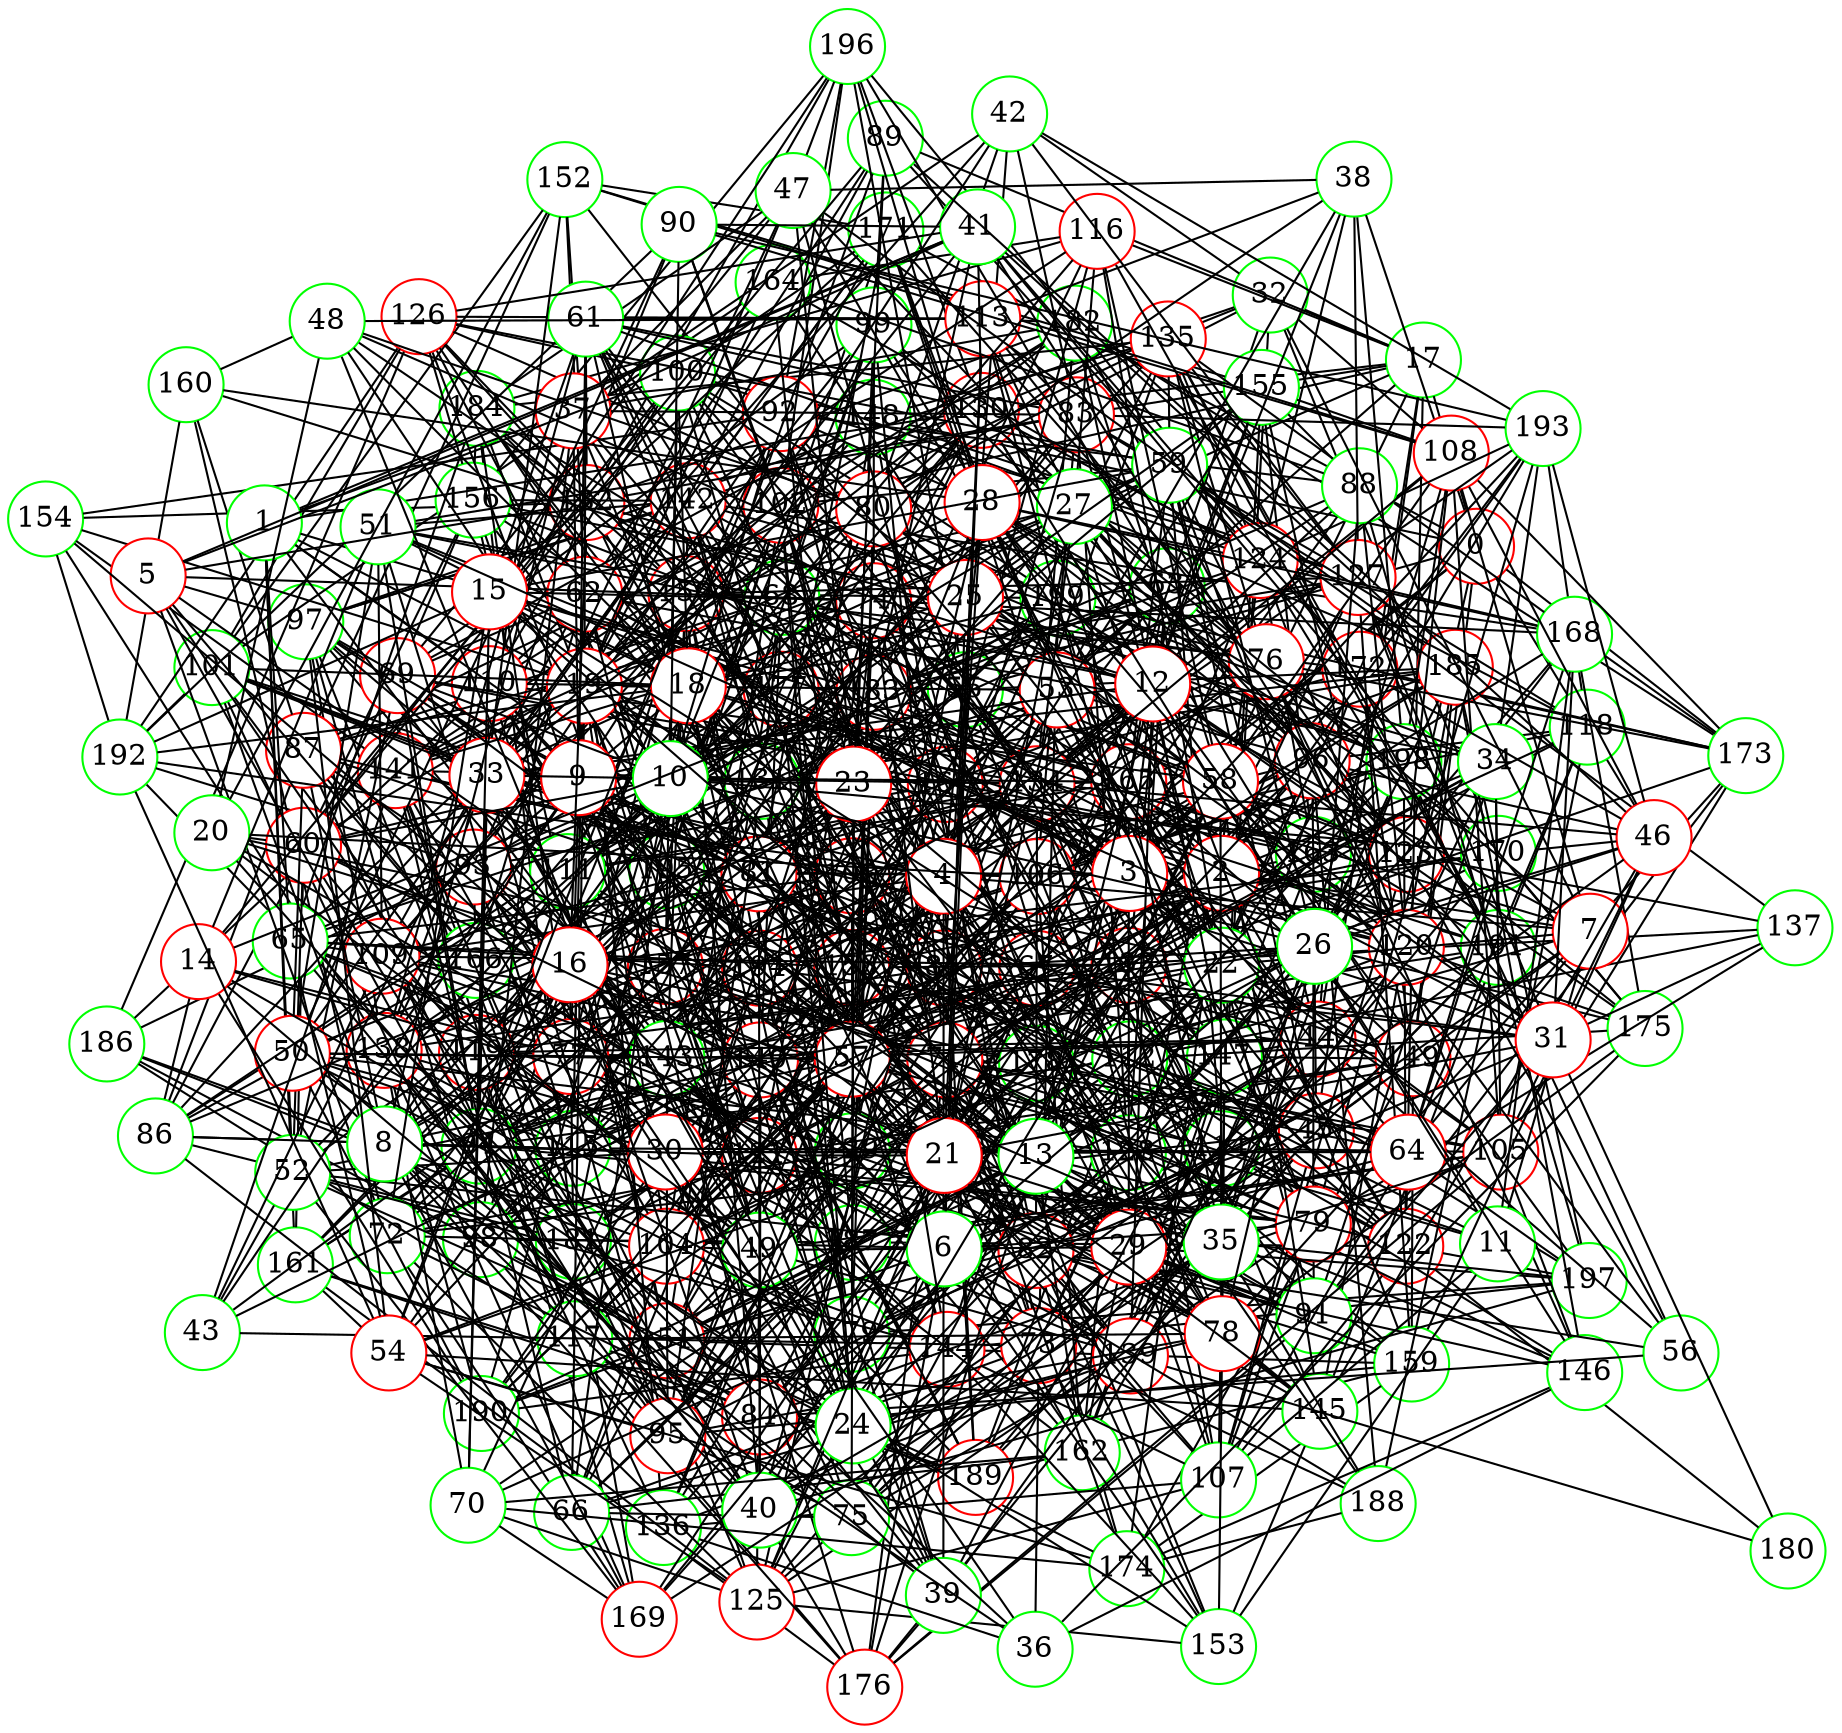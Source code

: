 graph {
graph ["layout"="fdp"]
node ["style"="filled","fillcolor"="white","fixedsize"="true","shape"="circle"]
"0" ["color"="red"]
"17" ["color"="green"]
"32" ["color"="green"]
"97" ["color"="green"]
"98" ["color"="green"]
"176" ["color"="red"]
"101" ["color"="green"]
"192" ["color"="green"]
"115" ["color"="green"]
"132" ["color"="red"]
"196" ["color"="green"]
"138" ["color"="red"]
"199" ["color"="green"]
"169" ["color"="red"]
"181" ["color"="green"]
"184" ["color"="green"]
"154" ["color"="green"]
"190" ["color"="green"]
"182" ["color"="green"]
"152" ["color"="green"]
"155" ["color"="green"]
"163" ["color"="green"]
"183" ["color"="red"]
"187" ["color"="green"]
"189" ["color"="red"]
"195" ["color"="green"]
"191" ["color"="green"]
"171" ["color"="green"]
"151" ["color"="red"]
"186" ["color"="green"]
"156" ["color"="green"]
"158" ["color"="red"]
"177" ["color"="red"]
"159" ["color"="green"]
"174" ["color"="green"]
"188" ["color"="green"]
"164" ["color"="green"]
"133" ["color"="red"]
"162" ["color"="green"]
"172" ["color"="red"]
"193" ["color"="green"]
"179" ["color"="green"]
"194" ["color"="red"]
"198" ["color"="green"]
"197" ["color"="green"]
"173" ["color"="green"]
"145" ["color"="green"]
"153" ["color"="green"]
"185" ["color"="red"]
"149" ["color"="red"]
"126" ["color"="red"]
"148" ["color"="green"]
"150" ["color"="red"]
"157" ["color"="red"]
"103" ["color"="red"]
"129" ["color"="green"]
"134" ["color"="red"]
"141" ["color"="red"]
"161" ["color"="green"]
"165" ["color"="red"]
"118" ["color"="green"]
"130" ["color"="red"]
"119" ["color"="red"]
"178" ["color"="green"]
"121" ["color"="red"]
"122" ["color"="red"]
"167" ["color"="red"]
"180" ["color"="green"]
"142" ["color"="red"]
"168" ["color"="green"]
"175" ["color"="green"]
"144" ["color"="red"]
"114" ["color"="green"]
"146" ["color"="green"]
"67" ["color"="red"]
"68" ["color"="green"]
"99" ["color"="green"]
"170" ["color"="green"]
"131" ["color"="green"]
"100" ["color"="green"]
"106" ["color"="red"]
"117" ["color"="green"]
"110" ["color"="red"]
"139" ["color"="red"]
"147" ["color"="green"]
"127" ["color"="red"]
"135" ["color"="red"]
"73" ["color"="red"]
"96" ["color"="red"]
"140" ["color"="red"]
"120" ["color"="red"]
"124" ["color"="red"]
"92" ["color"="red"]
"111" ["color"="green"]
"93" ["color"="red"]
"166" ["color"="green"]
"94" ["color"="green"]
"112" ["color"="green"]
"137" ["color"="green"]
"125" ["color"="red"]
"87" ["color"="red"]
"160" ["color"="green"]
"136" ["color"="green"]
"123" ["color"="red"]
"72" ["color"="green"]
"77" ["color"="red"]
"91" ["color"="green"]
"82" ["color"="red"]
"84" ["color"="red"]
"128" ["color"="green"]
"105" ["color"="red"]
"108" ["color"="red"]
"107" ["color"="green"]
"42" ["color"="green"]
"80" ["color"="red"]
"83" ["color"="red"]
"113" ["color"="red"]
"85" ["color"="red"]
"90" ["color"="green"]
"102" ["color"="red"]
"104" ["color"="red"]
"109" ["color"="red"]
"62" ["color"="red"]
"69" ["color"="red"]
"81" ["color"="red"]
"143" ["color"="green"]
"86" ["color"="green"]
"71" ["color"="red"]
"78" ["color"="red"]
"95" ["color"="red"]
"79" ["color"="red"]
"88" ["color"="green"]
"89" ["color"="green"]
"74" ["color"="red"]
"76" ["color"="red"]
"44" ["color"="red"]
"56" ["color"="green"]
"59" ["color"="green"]
"45" ["color"="red"]
"75" ["color"="green"]
"55" ["color"="green"]
"58" ["color"="red"]
"116" ["color"="red"]
"60" ["color"="red"]
"63" ["color"="green"]
"38" ["color"="green"]
"53" ["color"="red"]
"65" ["color"="green"]
"47" ["color"="green"]
"1" ["color"="green"]
"19" ["color"="red"]
"66" ["color"="green"]
"49" ["color"="green"]
"29" ["color"="red"]
"61" ["color"="green"]
"52" ["color"="green"]
"57" ["color"="red"]
"37" ["color"="red"]
"41" ["color"="green"]
"2" ["color"="red"]
"34" ["color"="green"]
"7" ["color"="red"]
"64" ["color"="red"]
"11" ["color"="green"]
"22" ["color"="green"]
"40" ["color"="green"]
"50" ["color"="red"]
"51" ["color"="green"]
"27" ["color"="green"]
"33" ["color"="red"]
"70" ["color"="green"]
"46" ["color"="red"]
"25" ["color"="red"]
"48" ["color"="green"]
"31" ["color"="red"]
"30" ["color"="red"]
"3" ["color"="red"]
"12" ["color"="red"]
"13" ["color"="green"]
"4" ["color"="red"]
"39" ["color"="green"]
"28" ["color"="red"]
"5" ["color"="red"]
"6" ["color"="green"]
"18" ["color"="red"]
"35" ["color"="green"]
"24" ["color"="green"]
"20" ["color"="green"]
"8" ["color"="green"]
"23" ["color"="red"]
"9" ["color"="red"]
"43" ["color"="green"]
"10" ["color"="green"]
"14" ["color"="red"]
"15" ["color"="red"]
"16" ["color"="red"]
"21" ["color"="red"]
"54" ["color"="red"]
"26" ["color"="green"]
"36" ["color"="green"]
"0" -- "17"
"0" -- "148"
"0" -- "85"
"0" -- "149"
"0" -- "181"
"0" -- "38"
"0" -- "118"
"0" -- "55"
"0" -- "123"
"0" -- "171"
"0" -- "173"
"17" -- "32"
"17" -- "130"
"17" -- "133"
"17" -- "102"
"17" -- "74"
"17" -- "44"
"17" -- "45"
"17" -- "83"
"17" -- "116"
"17" -- "89"
"17" -- "122"
"17" -- "63"
"32" -- "97"
"32" -- "114"
"32" -- "130"
"32" -- "67"
"32" -- "150"
"32" -- "42"
"32" -- "170"
"32" -- "108"
"97" -- "98"
"97" -- "130"
"97" -- "138"
"97" -- "142"
"97" -- "119"
"97" -- "121"
"97" -- "157"
"97" -- "158"
"98" -- "176"
"98" -- "101"
"98" -- "150"
"98" -- "103"
"98" -- "121"
"98" -- "122"
"98" -- "158"
"98" -- "174"
"101" -- "192"
"101" -- "115"
"101" -- "164"
"101" -- "133"
"101" -- "152"
"101" -- "126"
"115" -- "132"
"115" -- "151"
"132" -- "196"
"132" -- "138"
"132" -- "182"
"132" -- "152"
"132" -- "154"
"138" -- "199"
"138" -- "169"
"138" -- "154"
"138" -- "190"
"169" -- "181"
"181" -- "184"
"154" -- "192"
"152" -- "155"
"152" -- "171"
"155" -- "163"
"163" -- "183"
"183" -- "187"
"187" -- "189"
"189" -- "195"
"189" -- "191"
"171" -- "195"
"151" -- "186"
"151" -- "156"
"151" -- "158"
"151" -- "190"
"151" -- "159"
"156" -- "196"
"156" -- "184"
"158" -- "177"
"158" -- "159"
"159" -- "189"
"159" -- "174"
"174" -- "183"
"174" -- "188"
"188" -- "191"
"133" -- "162"
"133" -- "171"
"133" -- "173"
"133" -- "145"
"133" -- "149"
"133" -- "158"
"162" -- "163"
"162" -- "172"
"172" -- "193"
"172" -- "179"
"172" -- "196"
"172" -- "187"
"172" -- "173"
"179" -- "194"
"179" -- "197"
"179" -- "183"
"179" -- "186"
"194" -- "195"
"194" -- "198"
"173" -- "182"
"173" -- "199"
"145" -- "194"
"145" -- "195"
"145" -- "153"
"145" -- "185"
"145" -- "191"
"153" -- "181"
"185" -- "197"
"149" -- "194"
"149" -- "172"
"149" -- "174"
"149" -- "179"
"149" -- "185"
"149" -- "155"
"149" -- "159"
"126" -- "192"
"126" -- "194"
"126" -- "132"
"126" -- "199"
"126" -- "148"
"126" -- "150"
"126" -- "186"
"126" -- "156"
"126" -- "157"
"126" -- "158"
"150" -- "194"
"150" -- "199"
"150" -- "172"
"150" -- "179"
"150" -- "184"
"150" -- "157"
"157" -- "162"
"157" -- "183"
"103" -- "129"
"103" -- "141"
"103" -- "118"
"103" -- "119"
"103" -- "184"
"103" -- "159"
"129" -- "133"
"129" -- "134"
"129" -- "149"
"129" -- "151"
"134" -- "193"
"134" -- "141"
"134" -- "152"
"134" -- "161"
"134" -- "165"
"134" -- "182"
"141" -- "181"
"141" -- "182"
"141" -- "154"
"161" -- "176"
"161" -- "194"
"161" -- "183"
"161" -- "189"
"165" -- "177"
"165" -- "185"
"118" -- "193"
"118" -- "130"
"118" -- "191"
"130" -- "196"
"130" -- "177"
"119" -- "130"
"119" -- "195"
"119" -- "133"
"119" -- "169"
"119" -- "178"
"119" -- "179"
"119" -- "187"
"178" -- "198"
"178" -- "191"
"121" -- "163"
"121" -- "195"
"121" -- "138"
"121" -- "149"
"121" -- "184"
"122" -- "133"
"122" -- "165"
"122" -- "197"
"122" -- "198"
"122" -- "167"
"122" -- "180"
"167" -- "172"
"167" -- "191"
"142" -- "168"
"142" -- "171"
"142" -- "144"
"142" -- "177"
"142" -- "150"
"142" -- "186"
"142" -- "156"
"168" -- "173"
"168" -- "175"
"144" -- "197"
"144" -- "178"
"144" -- "153"
"144" -- "186"
"144" -- "190"
"114" -- "134"
"114" -- "199"
"114" -- "146"
"114" -- "122"
"114" -- "190"
"146" -- "185"
"146" -- "174"
"67" -- "129"
"67" -- "68"
"67" -- "101"
"67" -- "72"
"67" -- "168"
"67" -- "137"
"67" -- "107"
"67" -- "114"
"67" -- "115"
"67" -- "179"
"67" -- "155"
"67" -- "187"
"67" -- "125"
"67" -- "94"
"68" -- "130"
"68" -- "99"
"68" -- "131"
"68" -- "100"
"68" -- "73"
"68" -- "140"
"68" -- "87"
"68" -- "151"
"68" -- "183"
"68" -- "120"
"68" -- "184"
"68" -- "123"
"99" -- "103"
"99" -- "170"
"99" -- "157"
"170" -- "194"
"170" -- "189"
"170" -- "175"
"170" -- "191"
"131" -- "144"
"131" -- "161"
"131" -- "178"
"131" -- "179"
"131" -- "185"
"131" -- "142"
"100" -- "195"
"100" -- "132"
"100" -- "134"
"100" -- "106"
"100" -- "171"
"100" -- "110"
"100" -- "157"
"100" -- "158"
"100" -- "127"
"106" -- "162"
"106" -- "194"
"106" -- "195"
"106" -- "198"
"106" -- "175"
"106" -- "114"
"106" -- "117"
"106" -- "156"
"117" -- "165"
"117" -- "141"
"117" -- "119"
"117" -- "121"
"117" -- "186"
"117" -- "189"
"110" -- "182"
"110" -- "139"
"110" -- "187"
"110" -- "157"
"139" -- "198"
"139" -- "147"
"139" -- "180"
"139" -- "187"
"147" -- "197"
"147" -- "149"
"147" -- "151"
"147" -- "155"
"127" -- "135"
"127" -- "148"
"127" -- "150"
"127" -- "183"
"127" -- "159"
"127" -- "191"
"135" -- "195"
"135" -- "198"
"135" -- "167"
"135" -- "168"
"135" -- "148"
"135" -- "184"
"135" -- "191"
"73" -- "96"
"73" -- "199"
"73" -- "140"
"73" -- "148"
"73" -- "120"
"73" -- "153"
"73" -- "92"
"73" -- "188"
"73" -- "125"
"73" -- "158"
"96" -- "130"
"96" -- "99"
"96" -- "100"
"96" -- "103"
"96" -- "106"
"96" -- "175"
"96" -- "118"
"96" -- "188"
"140" -- "198"
"140" -- "199"
"140" -- "148"
"140" -- "189"
"140" -- "190"
"140" -- "191"
"120" -- "129"
"120" -- "165"
"120" -- "167"
"120" -- "175"
"120" -- "182"
"120" -- "124"
"124" -- "193"
"124" -- "163"
"124" -- "164"
"124" -- "135"
"124" -- "168"
"124" -- "174"
"124" -- "144"
"124" -- "183"
"124" -- "191"
"92" -- "196"
"92" -- "199"
"92" -- "171"
"92" -- "111"
"92" -- "147"
"92" -- "183"
"92" -- "154"
"92" -- "93"
"92" -- "94"
"111" -- "165"
"111" -- "134"
"111" -- "151"
"111" -- "183"
"111" -- "124"
"93" -- "192"
"93" -- "166"
"93" -- "167"
"93" -- "138"
"93" -- "144"
"93" -- "115"
"93" -- "121"
"93" -- "186"
"93" -- "187"
"166" -- "177"
"166" -- "188"
"94" -- "110"
"94" -- "112"
"94" -- "115"
"94" -- "119"
"94" -- "158"
"112" -- "137"
"112" -- "175"
"112" -- "122"
"112" -- "189"
"125" -- "166"
"125" -- "167"
"125" -- "140"
"125" -- "178"
"125" -- "147"
"125" -- "151"
"125" -- "153"
"87" -- "160"
"87" -- "195"
"87" -- "166"
"87" -- "135"
"87" -- "136"
"87" -- "140"
"87" -- "144"
"87" -- "152"
"160" -- "192"
"136" -- "139"
"123" -- "130"
"123" -- "165"
"123" -- "168"
"123" -- "137"
"123" -- "158"
"72" -- "160"
"72" -- "129"
"72" -- "195"
"72" -- "103"
"72" -- "169"
"72" -- "77"
"72" -- "82"
"72" -- "84"
"72" -- "125"
"77" -- "162"
"77" -- "99"
"77" -- "132"
"77" -- "199"
"77" -- "139"
"77" -- "115"
"77" -- "181"
"77" -- "150"
"77" -- "184"
"77" -- "121"
"77" -- "91"
"77" -- "189"
"91" -- "112"
"91" -- "176"
"91" -- "121"
"91" -- "157"
"91" -- "173"
"91" -- "111"
"82" -- "132"
"82" -- "134"
"82" -- "139"
"82" -- "145"
"82" -- "177"
"82" -- "114"
"82" -- "146"
"82" -- "149"
"82" -- "153"
"82" -- "156"
"82" -- "159"
"84" -- "128"
"84" -- "192"
"84" -- "161"
"84" -- "136"
"84" -- "105"
"84" -- "111"
"84" -- "178"
"128" -- "168"
"128" -- "172"
"128" -- "178"
"128" -- "189"
"105" -- "132"
"105" -- "108"
"105" -- "173"
"105" -- "176"
"105" -- "114"
"105" -- "146"
"105" -- "178"
"105" -- "118"
"105" -- "187"
"108" -- "134"
"108" -- "198"
"108" -- "173"
"108" -- "152"
"108" -- "123"
"108" -- "155"
"107" -- "133"
"107" -- "134"
"107" -- "136"
"107" -- "110"
"107" -- "144"
"107" -- "147"
"107" -- "122"
"107" -- "123"
"107" -- "125"
"42" -- "80"
"42" -- "193"
"42" -- "83"
"42" -- "85"
"42" -- "62"
"42" -- "127"
"80" -- "129"
"80" -- "163"
"80" -- "141"
"80" -- "82"
"80" -- "114"
"80" -- "119"
"80" -- "120"
"80" -- "187"
"80" -- "157"
"83" -- "128"
"83" -- "193"
"83" -- "131"
"83" -- "132"
"83" -- "106"
"83" -- "113"
"83" -- "118"
"83" -- "91"
"83" -- "157"
"83" -- "127"
"113" -- "147"
"113" -- "182"
"113" -- "123"
"113" -- "126"
"85" -- "131"
"85" -- "135"
"85" -- "138"
"85" -- "117"
"85" -- "150"
"85" -- "121"
"85" -- "153"
"85" -- "185"
"85" -- "90"
"85" -- "189"
"85" -- "190"
"90" -- "192"
"90" -- "193"
"90" -- "102"
"90" -- "108"
"90" -- "110"
"102" -- "195"
"102" -- "196"
"102" -- "198"
"102" -- "104"
"102" -- "109"
"102" -- "115"
"102" -- "187"
"104" -- "194"
"104" -- "167"
"104" -- "141"
"104" -- "110"
"104" -- "121"
"109" -- "133"
"109" -- "134"
"109" -- "114"
"109" -- "178"
"109" -- "148"
"109" -- "151"
"62" -- "69"
"62" -- "166"
"62" -- "71"
"62" -- "167"
"62" -- "136"
"62" -- "109"
"62" -- "115"
"62" -- "152"
"62" -- "89"
"62" -- "121"
"69" -- "99"
"69" -- "163"
"69" -- "195"
"69" -- "134"
"69" -- "81"
"69" -- "148"
"69" -- "86"
"69" -- "121"
"69" -- "156"
"69" -- "94"
"81" -- "130"
"81" -- "162"
"81" -- "101"
"81" -- "134"
"81" -- "171"
"81" -- "143"
"81" -- "178"
"81" -- "85"
"143" -- "176"
"143" -- "177"
"143" -- "150"
"143" -- "151"
"143" -- "156"
"86" -- "181"
"86" -- "166"
"86" -- "87"
"86" -- "125"
"86" -- "94"
"86" -- "111"
"71" -- "97"
"71" -- "99"
"71" -- "131"
"71" -- "102"
"71" -- "136"
"71" -- "105"
"71" -- "78"
"71" -- "174"
"71" -- "79"
"71" -- "176"
"71" -- "177"
"71" -- "146"
"71" -- "84"
"71" -- "181"
"71" -- "118"
"71" -- "88"
"71" -- "157"
"78" -- "129"
"78" -- "140"
"78" -- "173"
"78" -- "175"
"78" -- "177"
"78" -- "147"
"78" -- "117"
"78" -- "183"
"78" -- "153"
"78" -- "95"
"95" -- "129"
"95" -- "131"
"95" -- "167"
"95" -- "104"
"95" -- "106"
"95" -- "138"
"95" -- "141"
"95" -- "117"
"95" -- "149"
"95" -- "119"
"95" -- "158"
"95" -- "159"
"79" -- "193"
"79" -- "163"
"79" -- "134"
"79" -- "199"
"79" -- "137"
"79" -- "107"
"79" -- "115"
"79" -- "121"
"79" -- "91"
"79" -- "93"
"79" -- "125"
"79" -- "94"
"88" -- "164"
"88" -- "197"
"88" -- "134"
"88" -- "183"
"88" -- "120"
"88" -- "155"
"88" -- "92"
"89" -- "99"
"89" -- "124"
"74" -- "130"
"74" -- "99"
"74" -- "134"
"74" -- "104"
"74" -- "168"
"74" -- "76"
"74" -- "142"
"74" -- "111"
"74" -- "112"
"74" -- "115"
"74" -- "87"
"74" -- "121"
"76" -- "96"
"76" -- "166"
"76" -- "135"
"76" -- "171"
"76" -- "173"
"76" -- "142"
"76" -- "143"
"76" -- "146"
"76" -- "120"
"76" -- "123"
"76" -- "158"
"44" -- "128"
"44" -- "162"
"44" -- "195"
"44" -- "165"
"44" -- "73"
"44" -- "140"
"44" -- "142"
"44" -- "143"
"44" -- "147"
"44" -- "179"
"44" -- "119"
"44" -- "151"
"44" -- "56"
"44" -- "88"
"44" -- "59"
"56" -- "82"
"56" -- "163"
"56" -- "84"
"56" -- "198"
"56" -- "123"
"59" -- "163"
"59" -- "165"
"59" -- "102"
"59" -- "135"
"59" -- "137"
"59" -- "76"
"59" -- "111"
"59" -- "114"
"59" -- "126"
"45" -- "96"
"45" -- "164"
"45" -- "103"
"45" -- "72"
"45" -- "75"
"45" -- "107"
"45" -- "139"
"45" -- "112"
"45" -- "176"
"45" -- "178"
"45" -- "149"
"45" -- "55"
"45" -- "59"
"45" -- "158"
"45" -- "191"
"75" -- "128"
"75" -- "139"
"75" -- "157"
"75" -- "95"
"75" -- "127"
"55" -- "98"
"55" -- "196"
"55" -- "165"
"55" -- "78"
"55" -- "121"
"55" -- "185"
"55" -- "58"
"55" -- "123"
"55" -- "60"
"55" -- "156"
"58" -- "129"
"58" -- "162"
"58" -- "108"
"58" -- "110"
"58" -- "145"
"58" -- "115"
"58" -- "116"
"58" -- "181"
"58" -- "182"
"58" -- "191"
"116" -- "164"
"116" -- "166"
"116" -- "167"
"116" -- "183"
"116" -- "184"
"116" -- "142"
"116" -- "191"
"60" -- "161"
"60" -- "100"
"60" -- "164"
"60" -- "80"
"60" -- "119"
"60" -- "156"
"60" -- "95"
"63" -- "128"
"63" -- "194"
"63" -- "196"
"63" -- "133"
"63" -- "167"
"63" -- "199"
"63" -- "104"
"63" -- "82"
"63" -- "183"
"63" -- "93"
"38" -- "80"
"38" -- "113"
"38" -- "53"
"38" -- "198"
"38" -- "124"
"38" -- "47"
"38" -- "127"
"53" -- "96"
"53" -- "65"
"53" -- "103"
"53" -- "138"
"53" -- "171"
"53" -- "117"
"53" -- "88"
"53" -- "122"
"53" -- "63"
"53" -- "95"
"65" -- "194"
"65" -- "103"
"65" -- "77"
"65" -- "109"
"65" -- "148"
"65" -- "183"
"65" -- "184"
"65" -- "158"
"47" -- "178"
"47" -- "196"
"47" -- "69"
"47" -- "165"
"47" -- "184"
"47" -- "185"
"47" -- "93"
"47" -- "63"
"1" -- "65"
"1" -- "81"
"1" -- "161"
"1" -- "130"
"1" -- "19"
"1" -- "52"
"1" -- "37"
"1" -- "165"
"1" -- "41"
"1" -- "110"
"1" -- "143"
"19" -- "66"
"19" -- "99"
"19" -- "131"
"19" -- "164"
"19" -- "71"
"19" -- "104"
"19" -- "47"
"19" -- "49"
"19" -- "84"
"19" -- "53"
"19" -- "85"
"19" -- "89"
"19" -- "154"
"19" -- "59"
"19" -- "29"
"19" -- "61"
"66" -- "162"
"66" -- "133"
"66" -- "151"
"66" -- "104"
"66" -- "73"
"66" -- "75"
"66" -- "139"
"66" -- "187"
"66" -- "140"
"66" -- "141"
"49" -- "96"
"49" -- "167"
"49" -- "104"
"49" -- "105"
"49" -- "138"
"49" -- "139"
"49" -- "109"
"49" -- "62"
"29" -- "65"
"29" -- "194"
"29" -- "195"
"29" -- "68"
"29" -- "165"
"29" -- "197"
"29" -- "73"
"29" -- "74"
"29" -- "75"
"29" -- "49"
"29" -- "148"
"29" -- "91"
"29" -- "159"
"61" -- "130"
"61" -- "132"
"61" -- "103"
"61" -- "167"
"61" -- "138"
"61" -- "140"
"61" -- "113"
"61" -- "177"
"61" -- "83"
"61" -- "124"
"61" -- "158"
"52" -- "69"
"52" -- "169"
"52" -- "144"
"52" -- "82"
"52" -- "55"
"52" -- "57"
"52" -- "60"
"52" -- "189"
"57" -- "163"
"57" -- "132"
"57" -- "164"
"57" -- "199"
"57" -- "136"
"57" -- "74"
"57" -- "145"
"57" -- "82"
"57" -- "158"
"57" -- "190"
"37" -- "112"
"37" -- "98"
"37" -- "83"
"37" -- "182"
"37" -- "41"
"37" -- "42"
"37" -- "47"
"41" -- "96"
"41" -- "130"
"41" -- "150"
"41" -- "183"
"41" -- "185"
"41" -- "90"
"41" -- "172"
"41" -- "126"
"41" -- "175"
"2" -- "193"
"2" -- "34"
"2" -- "99"
"2" -- "163"
"2" -- "165"
"2" -- "7"
"2" -- "44"
"2" -- "19"
"2" -- "84"
"2" -- "117"
"2" -- "149"
"2" -- "151"
"2" -- "30"
"2" -- "94"
"2" -- "127"
"34" -- "193"
"34" -- "132"
"34" -- "133"
"34" -- "71"
"34" -- "199"
"34" -- "120"
"34" -- "105"
"34" -- "91"
"34" -- "62"
"34" -- "191"
"7" -- "32"
"7" -- "64"
"7" -- "11"
"7" -- "108"
"7" -- "45"
"7" -- "112"
"7" -- "177"
"7" -- "22"
"7" -- "25"
"7" -- "29"
"7" -- "63"
"64" -- "197"
"64" -- "71"
"64" -- "168"
"64" -- "170"
"64" -- "107"
"64" -- "115"
"64" -- "147"
"64" -- "118"
"64" -- "151"
"64" -- "92"
"64" -- "158"
"11" -- "81"
"11" -- "130"
"11" -- "168"
"11" -- "57"
"11" -- "153"
"11" -- "107"
"11" -- "157"
"22" -- "193"
"22" -- "116"
"22" -- "149"
"22" -- "134"
"22" -- "87"
"22" -- "40"
"22" -- "104"
"22" -- "169"
"22" -- "27"
"22" -- "46"
"40" -- "65"
"40" -- "197"
"40" -- "138"
"40" -- "140"
"40" -- "45"
"40" -- "109"
"40" -- "176"
"40" -- "81"
"40" -- "50"
"40" -- "150"
"40" -- "119"
"50" -- "128"
"50" -- "142"
"50" -- "143"
"50" -- "81"
"50" -- "51"
"50" -- "115"
"50" -- "179"
"50" -- "87"
"50" -- "57"
"50" -- "90"
"50" -- "190"
"51" -- "177"
"51" -- "83"
"51" -- "115"
"51" -- "68"
"51" -- "109"
"51" -- "94"
"51" -- "142"
"27" -- "33"
"27" -- "134"
"27" -- "76"
"27" -- "141"
"27" -- "81"
"27" -- "113"
"27" -- "116"
"27" -- "149"
"27" -- "150"
"27" -- "185"
"27" -- "59"
"27" -- "123"
"27" -- "93"
"33" -- "97"
"33" -- "101"
"33" -- "70"
"33" -- "134"
"33" -- "171"
"33" -- "142"
"33" -- "112"
"33" -- "49"
"33" -- "52"
"33" -- "86"
"33" -- "150"
"33" -- "182"
"33" -- "152"
"33" -- "185"
"33" -- "95"
"70" -- "112"
"70" -- "81"
"70" -- "162"
"70" -- "179"
"70" -- "169"
"70" -- "138"
"70" -- "125"
"70" -- "174"
"46" -- "96"
"46" -- "193"
"46" -- "134"
"46" -- "105"
"46" -- "170"
"46" -- "108"
"46" -- "172"
"46" -- "144"
"46" -- "145"
"46" -- "118"
"46" -- "89"
"46" -- "159"
"25" -- "129"
"25" -- "100"
"25" -- "198"
"25" -- "44"
"25" -- "140"
"25" -- "141"
"25" -- "48"
"25" -- "86"
"25" -- "27"
"25" -- "155"
"25" -- "156"
"25" -- "31"
"48" -- "80"
"48" -- "160"
"48" -- "113"
"48" -- "194"
"48" -- "183"
"31" -- "67"
"31" -- "168"
"31" -- "137"
"31" -- "106"
"31" -- "179"
"31" -- "180"
"31" -- "53"
"31" -- "85"
"31" -- "183"
"31" -- "91"
"31" -- "63"
"31" -- "127"
"30" -- "48"
"30" -- "64"
"30" -- "128"
"30" -- "50"
"30" -- "52"
"30" -- "86"
"30" -- "118"
"30" -- "75"
"30" -- "158"
"30" -- "190"
"3" -- "129"
"3" -- "193"
"3" -- "134"
"3" -- "167"
"3" -- "105"
"3" -- "169"
"3" -- "74"
"3" -- "106"
"3" -- "12"
"3" -- "13"
"3" -- "81"
"3" -- "113"
"3" -- "177"
"3" -- "53"
"3" -- "120"
"3" -- "185"
"3" -- "58"
"3" -- "62"
"12" -- "160"
"12" -- "33"
"12" -- "68"
"12" -- "197"
"12" -- "38"
"12" -- "134"
"12" -- "139"
"12" -- "13"
"12" -- "143"
"12" -- "175"
"12" -- "49"
"12" -- "51"
"12" -- "147"
"12" -- "148"
"12" -- "182"
"12" -- "123"
"12" -- "155"
"12" -- "158"
"12" -- "159"
"13" -- "162"
"13" -- "194"
"13" -- "195"
"13" -- "37"
"13" -- "69"
"13" -- "198"
"13" -- "103"
"13" -- "176"
"13" -- "146"
"13" -- "19"
"13" -- "151"
"13" -- "58"
"13" -- "122"
"13" -- "190"
"4" -- "192"
"4" -- "33"
"4" -- "7"
"4" -- "39"
"4" -- "40"
"4" -- "136"
"4" -- "74"
"4" -- "138"
"4" -- "108"
"4" -- "77"
"4" -- "109"
"4" -- "78"
"4" -- "142"
"4" -- "178"
"4" -- "83"
"4" -- "151"
"4" -- "184"
"4" -- "155"
"4" -- "28"
"4" -- "188"
"4" -- "61"
"4" -- "189"
"39" -- "176"
"39" -- "194"
"39" -- "147"
"39" -- "84"
"39" -- "104"
"39" -- "120"
"39" -- "121"
"39" -- "140"
"39" -- "93"
"39" -- "143"
"28" -- "96"
"28" -- "160"
"28" -- "196"
"28" -- "198"
"28" -- "71"
"28" -- "199"
"28" -- "168"
"28" -- "170"
"28" -- "171"
"28" -- "76"
"28" -- "140"
"28" -- "141"
"28" -- "79"
"28" -- "147"
"28" -- "57"
"28" -- "58"
"28" -- "92"
"28" -- "124"
"5" -- "97"
"5" -- "100"
"5" -- "132"
"5" -- "117"
"5" -- "166"
"5" -- "119"
"5" -- "72"
"5" -- "41"
"5" -- "74"
"5" -- "111"
"6" -- "176"
"6" -- "113"
"6" -- "18"
"6" -- "20"
"6" -- "166"
"6" -- "25"
"6" -- "153"
"6" -- "169"
"6" -- "123"
"6" -- "45"
"6" -- "157"
"6" -- "79"
"18" -- "192"
"18" -- "35"
"18" -- "163"
"18" -- "68"
"18" -- "100"
"18" -- "37"
"18" -- "101"
"18" -- "199"
"18" -- "110"
"18" -- "48"
"18" -- "112"
"18" -- "51"
"18" -- "181"
"18" -- "24"
"18" -- "184"
"18" -- "89"
"18" -- "93"
"18" -- "62"
"18" -- "190"
"18" -- "127"
"18" -- "191"
"35" -- "133"
"35" -- "165"
"35" -- "197"
"35" -- "134"
"35" -- "198"
"35" -- "40"
"35" -- "105"
"35" -- "169"
"35" -- "74"
"35" -- "108"
"35" -- "58"
"35" -- "60"
"35" -- "188"
"24" -- "33"
"24" -- "177"
"24" -- "34"
"24" -- "50"
"24" -- "133"
"24" -- "102"
"24" -- "93"
"24" -- "157"
"24" -- "30"
"24" -- "78"
"20" -- "48"
"20" -- "49"
"20" -- "181"
"20" -- "71"
"20" -- "152"
"20" -- "106"
"20" -- "60"
"20" -- "158"
"8" -- "37"
"8" -- "101"
"8" -- "134"
"8" -- "39"
"8" -- "169"
"8" -- "111"
"8" -- "176"
"8" -- "177"
"8" -- "115"
"8" -- "84"
"8" -- "22"
"8" -- "23"
"8" -- "87"
"8" -- "121"
"8" -- "157"
"23" -- "128"
"23" -- "102"
"23" -- "199"
"23" -- "74"
"23" -- "75"
"23" -- "47"
"23" -- "143"
"23" -- "144"
"23" -- "179"
"23" -- "89"
"23" -- "122"
"23" -- "123"
"23" -- "157"
"23" -- "94"
"9" -- "49"
"9" -- "97"
"9" -- "114"
"9" -- "37"
"9" -- "165"
"9" -- "23"
"9" -- "42"
"9" -- "122"
"9" -- "138"
"9" -- "43"
"9" -- "139"
"9" -- "61"
"43" -- "52"
"43" -- "85"
"43" -- "167"
"43" -- "73"
"43" -- "109"
"43" -- "141"
"10" -- "33"
"10" -- "66"
"10" -- "130"
"10" -- "194"
"10" -- "69"
"10" -- "102"
"10" -- "134"
"10" -- "170"
"10" -- "139"
"10" -- "177"
"10" -- "52"
"10" -- "24"
"10" -- "120"
"10" -- "90"
"10" -- "60"
"10" -- "92"
"14" -- "129"
"14" -- "51"
"14" -- "179"
"14" -- "86"
"14" -- "183"
"14" -- "89"
"14" -- "75"
"14" -- "77"
"14" -- "190"
"15" -- "128"
"15" -- "192"
"15" -- "196"
"15" -- "70"
"15" -- "103"
"15" -- "72"
"15" -- "74"
"15" -- "171"
"15" -- "18"
"15" -- "147"
"15" -- "183"
"15" -- "59"
"15" -- "61"
"16" -- "132"
"16" -- "103"
"16" -- "40"
"16" -- "170"
"16" -- "77"
"16" -- "141"
"16" -- "78"
"16" -- "178"
"16" -- "86"
"16" -- "154"
"16" -- "155"
"16" -- "187"
"16" -- "29"
"16" -- "94"
"21" -- "96"
"21" -- "35"
"21" -- "165"
"21" -- "40"
"21" -- "74"
"21" -- "107"
"21" -- "109"
"21" -- "111"
"21" -- "113"
"21" -- "53"
"21" -- "54"
"21" -- "121"
"21" -- "26"
"21" -- "27"
"21" -- "60"
"21" -- "125"
"21" -- "31"
"21" -- "95"
"54" -- "192"
"54" -- "65"
"54" -- "97"
"54" -- "161"
"54" -- "104"
"54" -- "174"
"54" -- "111"
"54" -- "143"
"54" -- "145"
"54" -- "150"
"54" -- "125"
"54" -- "157"
"54" -- "95"
"26" -- "130"
"26" -- "165"
"26" -- "135"
"26" -- "104"
"26" -- "170"
"26" -- "139"
"26" -- "46"
"26" -- "78"
"26" -- "143"
"26" -- "82"
"26" -- "146"
"26" -- "51"
"26" -- "85"
"26" -- "119"
"26" -- "185"
"36" -- "49"
"36" -- "146"
"36" -- "117"
"36" -- "136"
"36" -- "73"
"36" -- "138"
"36" -- "175"
}